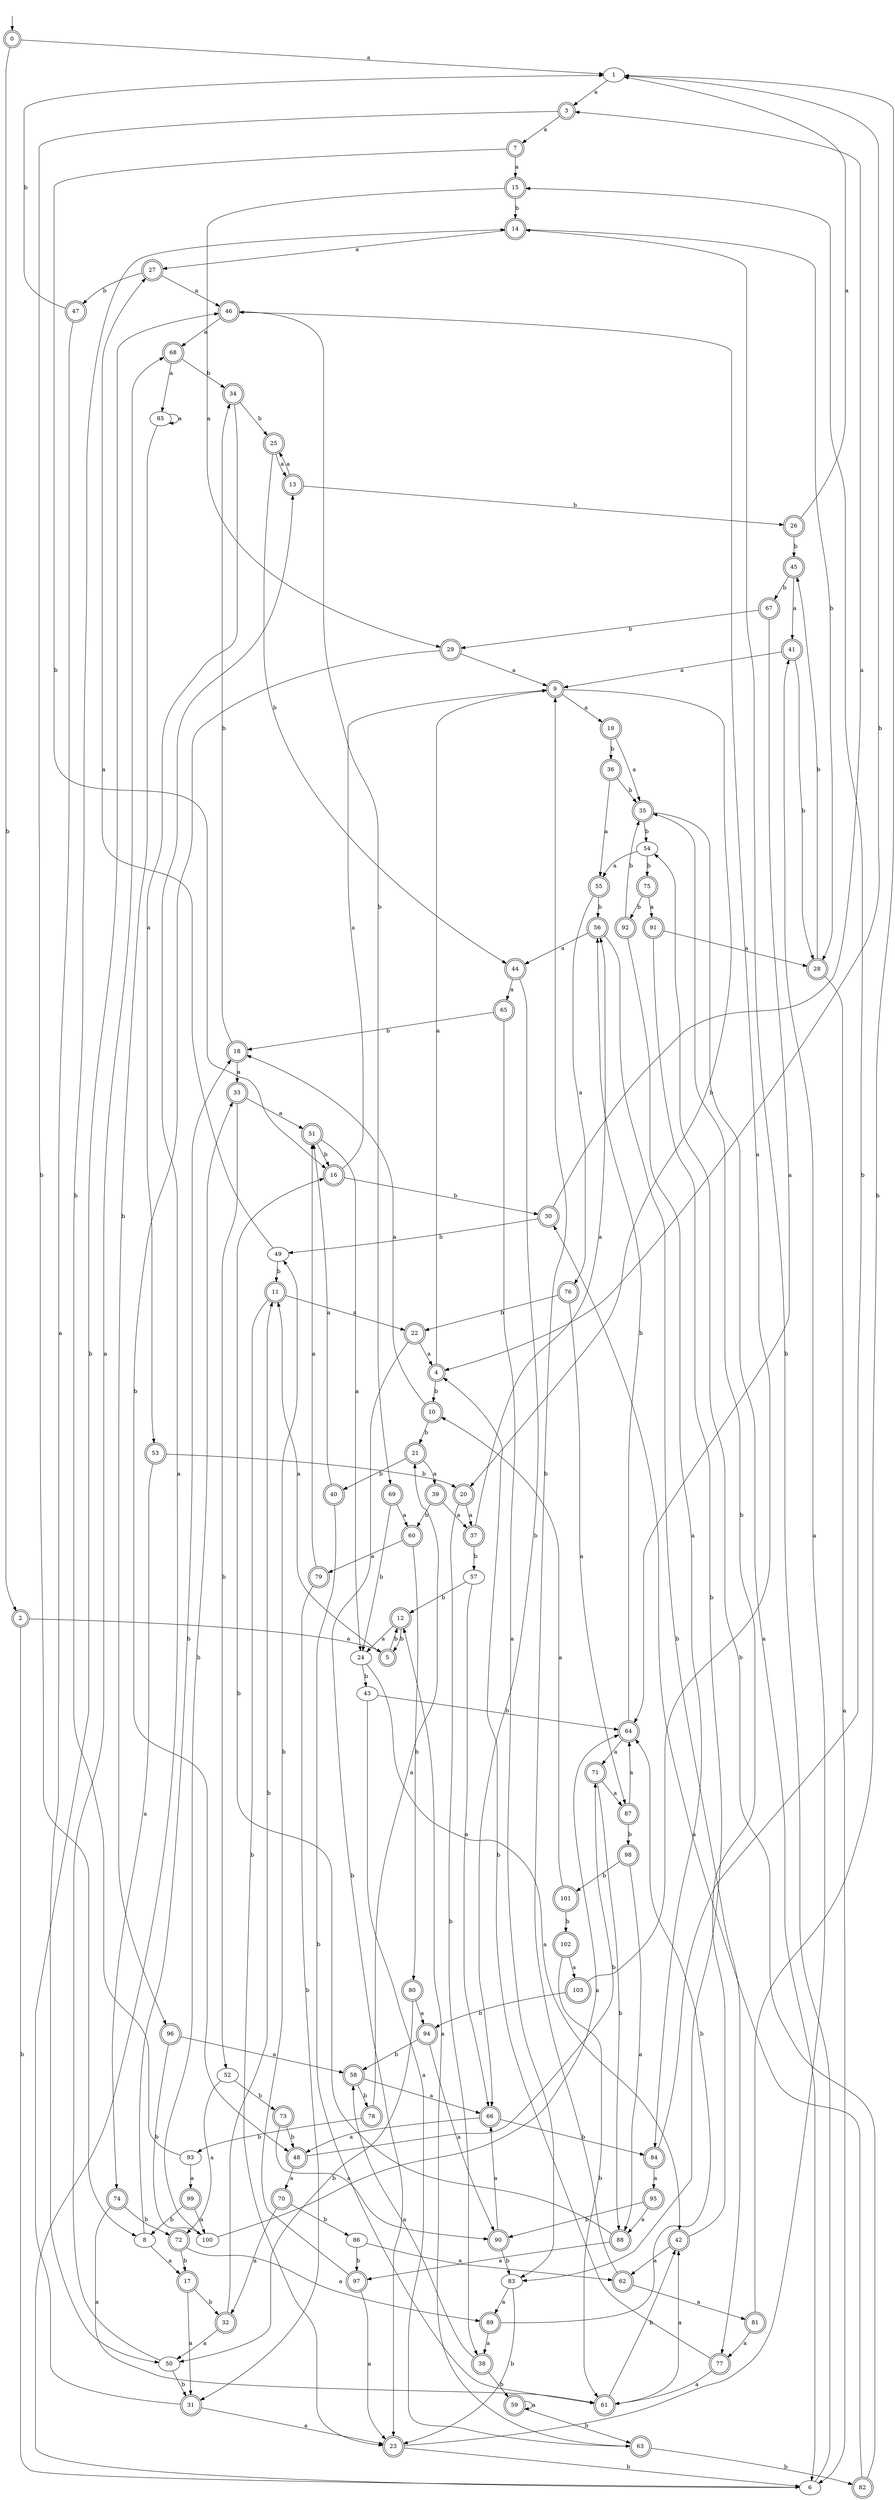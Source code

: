 digraph RandomDFA {
  __start0 [label="", shape=none];
  __start0 -> 0 [label=""];
  0 [shape=circle] [shape=doublecircle]
  0 -> 1 [label="a"]
  0 -> 2 [label="b"]
  1
  1 -> 3 [label="a"]
  1 -> 4 [label="b"]
  2 [shape=doublecircle]
  2 -> 5 [label="a"]
  2 -> 6 [label="b"]
  3 [shape=doublecircle]
  3 -> 7 [label="a"]
  3 -> 8 [label="b"]
  4 [shape=doublecircle]
  4 -> 9 [label="a"]
  4 -> 10 [label="b"]
  5 [shape=doublecircle]
  5 -> 11 [label="a"]
  5 -> 12 [label="b"]
  6
  6 -> 13 [label="a"]
  6 -> 14 [label="b"]
  7 [shape=doublecircle]
  7 -> 15 [label="a"]
  7 -> 16 [label="b"]
  8
  8 -> 17 [label="a"]
  8 -> 18 [label="b"]
  9 [shape=doublecircle]
  9 -> 19 [label="a"]
  9 -> 20 [label="b"]
  10 [shape=doublecircle]
  10 -> 18 [label="a"]
  10 -> 21 [label="b"]
  11 [shape=doublecircle]
  11 -> 22 [label="a"]
  11 -> 23 [label="b"]
  12 [shape=doublecircle]
  12 -> 24 [label="a"]
  12 -> 5 [label="b"]
  13 [shape=doublecircle]
  13 -> 25 [label="a"]
  13 -> 26 [label="b"]
  14 [shape=doublecircle]
  14 -> 27 [label="a"]
  14 -> 28 [label="b"]
  15 [shape=doublecircle]
  15 -> 29 [label="a"]
  15 -> 14 [label="b"]
  16 [shape=doublecircle]
  16 -> 9 [label="a"]
  16 -> 30 [label="b"]
  17 [shape=doublecircle]
  17 -> 31 [label="a"]
  17 -> 32 [label="b"]
  18 [shape=doublecircle]
  18 -> 33 [label="a"]
  18 -> 34 [label="b"]
  19 [shape=doublecircle]
  19 -> 35 [label="a"]
  19 -> 36 [label="b"]
  20 [shape=doublecircle]
  20 -> 37 [label="a"]
  20 -> 38 [label="b"]
  21 [shape=doublecircle]
  21 -> 39 [label="a"]
  21 -> 40 [label="b"]
  22 [shape=doublecircle]
  22 -> 4 [label="a"]
  22 -> 23 [label="b"]
  23 [shape=doublecircle]
  23 -> 41 [label="a"]
  23 -> 6 [label="b"]
  24
  24 -> 42 [label="a"]
  24 -> 43 [label="b"]
  25 [shape=doublecircle]
  25 -> 13 [label="a"]
  25 -> 44 [label="b"]
  26 [shape=doublecircle]
  26 -> 1 [label="a"]
  26 -> 45 [label="b"]
  27 [shape=doublecircle]
  27 -> 46 [label="a"]
  27 -> 47 [label="b"]
  28 [shape=doublecircle]
  28 -> 6 [label="a"]
  28 -> 45 [label="b"]
  29 [shape=doublecircle]
  29 -> 9 [label="a"]
  29 -> 48 [label="b"]
  30 [shape=doublecircle]
  30 -> 3 [label="a"]
  30 -> 49 [label="b"]
  31 [shape=doublecircle]
  31 -> 23 [label="a"]
  31 -> 46 [label="b"]
  32 [shape=doublecircle]
  32 -> 50 [label="a"]
  32 -> 11 [label="b"]
  33 [shape=doublecircle]
  33 -> 51 [label="a"]
  33 -> 52 [label="b"]
  34 [shape=doublecircle]
  34 -> 53 [label="a"]
  34 -> 25 [label="b"]
  35 [shape=doublecircle]
  35 -> 6 [label="a"]
  35 -> 54 [label="b"]
  36 [shape=doublecircle]
  36 -> 55 [label="a"]
  36 -> 35 [label="b"]
  37 [shape=doublecircle]
  37 -> 56 [label="a"]
  37 -> 57 [label="b"]
  38 [shape=doublecircle]
  38 -> 58 [label="a"]
  38 -> 59 [label="b"]
  39 [shape=doublecircle]
  39 -> 37 [label="a"]
  39 -> 60 [label="b"]
  40 [shape=doublecircle]
  40 -> 51 [label="a"]
  40 -> 61 [label="b"]
  41 [shape=doublecircle]
  41 -> 9 [label="a"]
  41 -> 28 [label="b"]
  42 [shape=doublecircle]
  42 -> 62 [label="a"]
  42 -> 35 [label="b"]
  43
  43 -> 63 [label="a"]
  43 -> 64 [label="b"]
  44 [shape=doublecircle]
  44 -> 65 [label="a"]
  44 -> 66 [label="b"]
  45 [shape=doublecircle]
  45 -> 41 [label="a"]
  45 -> 67 [label="b"]
  46 [shape=doublecircle]
  46 -> 68 [label="a"]
  46 -> 69 [label="b"]
  47 [shape=doublecircle]
  47 -> 50 [label="a"]
  47 -> 1 [label="b"]
  48 [shape=doublecircle]
  48 -> 70 [label="a"]
  48 -> 71 [label="b"]
  49
  49 -> 27 [label="a"]
  49 -> 11 [label="b"]
  50
  50 -> 68 [label="a"]
  50 -> 31 [label="b"]
  51 [shape=doublecircle]
  51 -> 24 [label="a"]
  51 -> 16 [label="b"]
  52
  52 -> 72 [label="a"]
  52 -> 73 [label="b"]
  53 [shape=doublecircle]
  53 -> 74 [label="a"]
  53 -> 20 [label="b"]
  54
  54 -> 55 [label="a"]
  54 -> 75 [label="b"]
  55 [shape=doublecircle]
  55 -> 76 [label="a"]
  55 -> 56 [label="b"]
  56 [shape=doublecircle]
  56 -> 44 [label="a"]
  56 -> 77 [label="b"]
  57
  57 -> 66 [label="a"]
  57 -> 12 [label="b"]
  58 [shape=doublecircle]
  58 -> 66 [label="a"]
  58 -> 78 [label="b"]
  59 [shape=doublecircle]
  59 -> 59 [label="a"]
  59 -> 63 [label="b"]
  60 [shape=doublecircle]
  60 -> 79 [label="a"]
  60 -> 80 [label="b"]
  61 [shape=doublecircle]
  61 -> 42 [label="a"]
  61 -> 42 [label="b"]
  62 [shape=doublecircle]
  62 -> 81 [label="a"]
  62 -> 9 [label="b"]
  63 [shape=doublecircle]
  63 -> 12 [label="a"]
  63 -> 82 [label="b"]
  64 [shape=doublecircle]
  64 -> 71 [label="a"]
  64 -> 56 [label="b"]
  65 [shape=doublecircle]
  65 -> 83 [label="a"]
  65 -> 18 [label="b"]
  66 [shape=doublecircle]
  66 -> 48 [label="a"]
  66 -> 84 [label="b"]
  67 [shape=doublecircle]
  67 -> 64 [label="a"]
  67 -> 29 [label="b"]
  68 [shape=doublecircle]
  68 -> 85 [label="a"]
  68 -> 34 [label="b"]
  69 [shape=doublecircle]
  69 -> 60 [label="a"]
  69 -> 24 [label="b"]
  70 [shape=doublecircle]
  70 -> 32 [label="a"]
  70 -> 86 [label="b"]
  71 [shape=doublecircle]
  71 -> 87 [label="a"]
  71 -> 88 [label="b"]
  72 [shape=doublecircle]
  72 -> 89 [label="a"]
  72 -> 17 [label="b"]
  73 [shape=doublecircle]
  73 -> 90 [label="a"]
  73 -> 48 [label="b"]
  74 [shape=doublecircle]
  74 -> 61 [label="a"]
  74 -> 72 [label="b"]
  75 [shape=doublecircle]
  75 -> 91 [label="a"]
  75 -> 92 [label="b"]
  76 [shape=doublecircle]
  76 -> 87 [label="a"]
  76 -> 22 [label="b"]
  77 [shape=doublecircle]
  77 -> 61 [label="a"]
  77 -> 4 [label="b"]
  78 [shape=doublecircle]
  78 -> 21 [label="a"]
  78 -> 93 [label="b"]
  79 [shape=doublecircle]
  79 -> 51 [label="a"]
  79 -> 31 [label="b"]
  80 [shape=doublecircle]
  80 -> 94 [label="a"]
  80 -> 50 [label="b"]
  81 [shape=doublecircle]
  81 -> 77 [label="a"]
  81 -> 1 [label="b"]
  82 [shape=doublecircle]
  82 -> 30 [label="a"]
  82 -> 54 [label="b"]
  83
  83 -> 89 [label="a"]
  83 -> 23 [label="b"]
  84 [shape=doublecircle]
  84 -> 95 [label="a"]
  84 -> 15 [label="b"]
  85
  85 -> 85 [label="a"]
  85 -> 96 [label="b"]
  86
  86 -> 62 [label="a"]
  86 -> 97 [label="b"]
  87 [shape=doublecircle]
  87 -> 64 [label="a"]
  87 -> 98 [label="b"]
  88 [shape=doublecircle]
  88 -> 97 [label="a"]
  88 -> 16 [label="b"]
  89 [shape=doublecircle]
  89 -> 38 [label="a"]
  89 -> 64 [label="b"]
  90 [shape=doublecircle]
  90 -> 66 [label="a"]
  90 -> 83 [label="b"]
  91 [shape=doublecircle]
  91 -> 28 [label="a"]
  91 -> 83 [label="b"]
  92 [shape=doublecircle]
  92 -> 84 [label="a"]
  92 -> 35 [label="b"]
  93
  93 -> 99 [label="a"]
  93 -> 14 [label="b"]
  94 [shape=doublecircle]
  94 -> 90 [label="a"]
  94 -> 58 [label="b"]
  95 [shape=doublecircle]
  95 -> 88 [label="a"]
  95 -> 90 [label="b"]
  96 [shape=doublecircle]
  96 -> 58 [label="a"]
  96 -> 100 [label="b"]
  97 [shape=doublecircle]
  97 -> 23 [label="a"]
  97 -> 49 [label="b"]
  98 [shape=doublecircle]
  98 -> 88 [label="a"]
  98 -> 101 [label="b"]
  99 [shape=doublecircle]
  99 -> 100 [label="a"]
  99 -> 8 [label="b"]
  100
  100 -> 64 [label="a"]
  100 -> 33 [label="b"]
  101 [shape=doublecircle]
  101 -> 10 [label="a"]
  101 -> 102 [label="b"]
  102 [shape=doublecircle]
  102 -> 103 [label="a"]
  102 -> 61 [label="b"]
  103 [shape=doublecircle]
  103 -> 46 [label="a"]
  103 -> 94 [label="b"]
}
